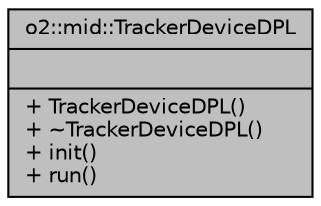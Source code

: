 digraph "o2::mid::TrackerDeviceDPL"
{
 // INTERACTIVE_SVG=YES
  bgcolor="transparent";
  edge [fontname="Helvetica",fontsize="10",labelfontname="Helvetica",labelfontsize="10"];
  node [fontname="Helvetica",fontsize="10",shape=record];
  Node1 [label="{o2::mid::TrackerDeviceDPL\n||+ TrackerDeviceDPL()\l+ ~TrackerDeviceDPL()\l+ init()\l+ run()\l}",height=0.2,width=0.4,color="black", fillcolor="grey75", style="filled", fontcolor="black"];
}

